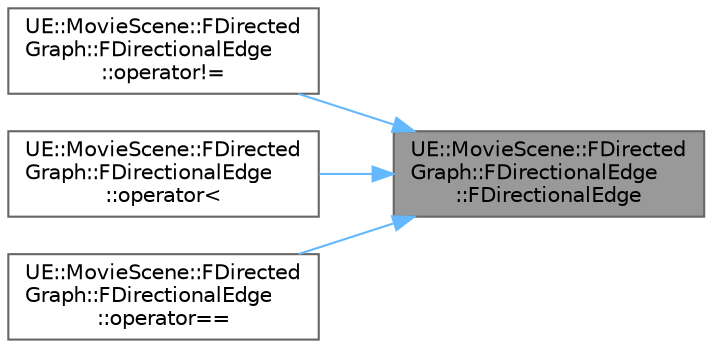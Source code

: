 digraph "UE::MovieScene::FDirectedGraph::FDirectionalEdge::FDirectionalEdge"
{
 // INTERACTIVE_SVG=YES
 // LATEX_PDF_SIZE
  bgcolor="transparent";
  edge [fontname=Helvetica,fontsize=10,labelfontname=Helvetica,labelfontsize=10];
  node [fontname=Helvetica,fontsize=10,shape=box,height=0.2,width=0.4];
  rankdir="RL";
  Node1 [id="Node000001",label="UE::MovieScene::FDirected\lGraph::FDirectionalEdge\l::FDirectionalEdge",height=0.2,width=0.4,color="gray40", fillcolor="grey60", style="filled", fontcolor="black",tooltip=" "];
  Node1 -> Node2 [id="edge1_Node000001_Node000002",dir="back",color="steelblue1",style="solid",tooltip=" "];
  Node2 [id="Node000002",label="UE::MovieScene::FDirected\lGraph::FDirectionalEdge\l::operator!=",height=0.2,width=0.4,color="grey40", fillcolor="white", style="filled",URL="$dc/d16/structUE_1_1MovieScene_1_1FDirectedGraph_1_1FDirectionalEdge.html#a8b8eb77f149a4196795c175957d97cd2",tooltip=" "];
  Node1 -> Node3 [id="edge2_Node000001_Node000003",dir="back",color="steelblue1",style="solid",tooltip=" "];
  Node3 [id="Node000003",label="UE::MovieScene::FDirected\lGraph::FDirectionalEdge\l::operator\<",height=0.2,width=0.4,color="grey40", fillcolor="white", style="filled",URL="$dc/d16/structUE_1_1MovieScene_1_1FDirectedGraph_1_1FDirectionalEdge.html#a5df553c2fc720d51a20a89b5fe261969",tooltip=" "];
  Node1 -> Node4 [id="edge3_Node000001_Node000004",dir="back",color="steelblue1",style="solid",tooltip=" "];
  Node4 [id="Node000004",label="UE::MovieScene::FDirected\lGraph::FDirectionalEdge\l::operator==",height=0.2,width=0.4,color="grey40", fillcolor="white", style="filled",URL="$dc/d16/structUE_1_1MovieScene_1_1FDirectedGraph_1_1FDirectionalEdge.html#a4ad13175dc83b6b193f83f8d33449142",tooltip=" "];
}

